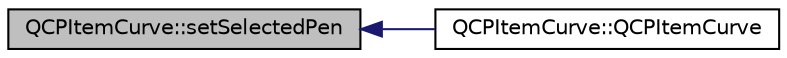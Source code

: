 digraph "QCPItemCurve::setSelectedPen"
{
  edge [fontname="Helvetica",fontsize="10",labelfontname="Helvetica",labelfontsize="10"];
  node [fontname="Helvetica",fontsize="10",shape=record];
  rankdir="LR";
  Node53 [label="QCPItemCurve::setSelectedPen",height=0.2,width=0.4,color="black", fillcolor="grey75", style="filled", fontcolor="black"];
  Node53 -> Node54 [dir="back",color="midnightblue",fontsize="10",style="solid",fontname="Helvetica"];
  Node54 [label="QCPItemCurve::QCPItemCurve",height=0.2,width=0.4,color="black", fillcolor="white", style="filled",URL="$df/d63/class_q_c_p_item_curve.html#ac9b7508bb5c8827e1a7a6199f8c82bec"];
}
